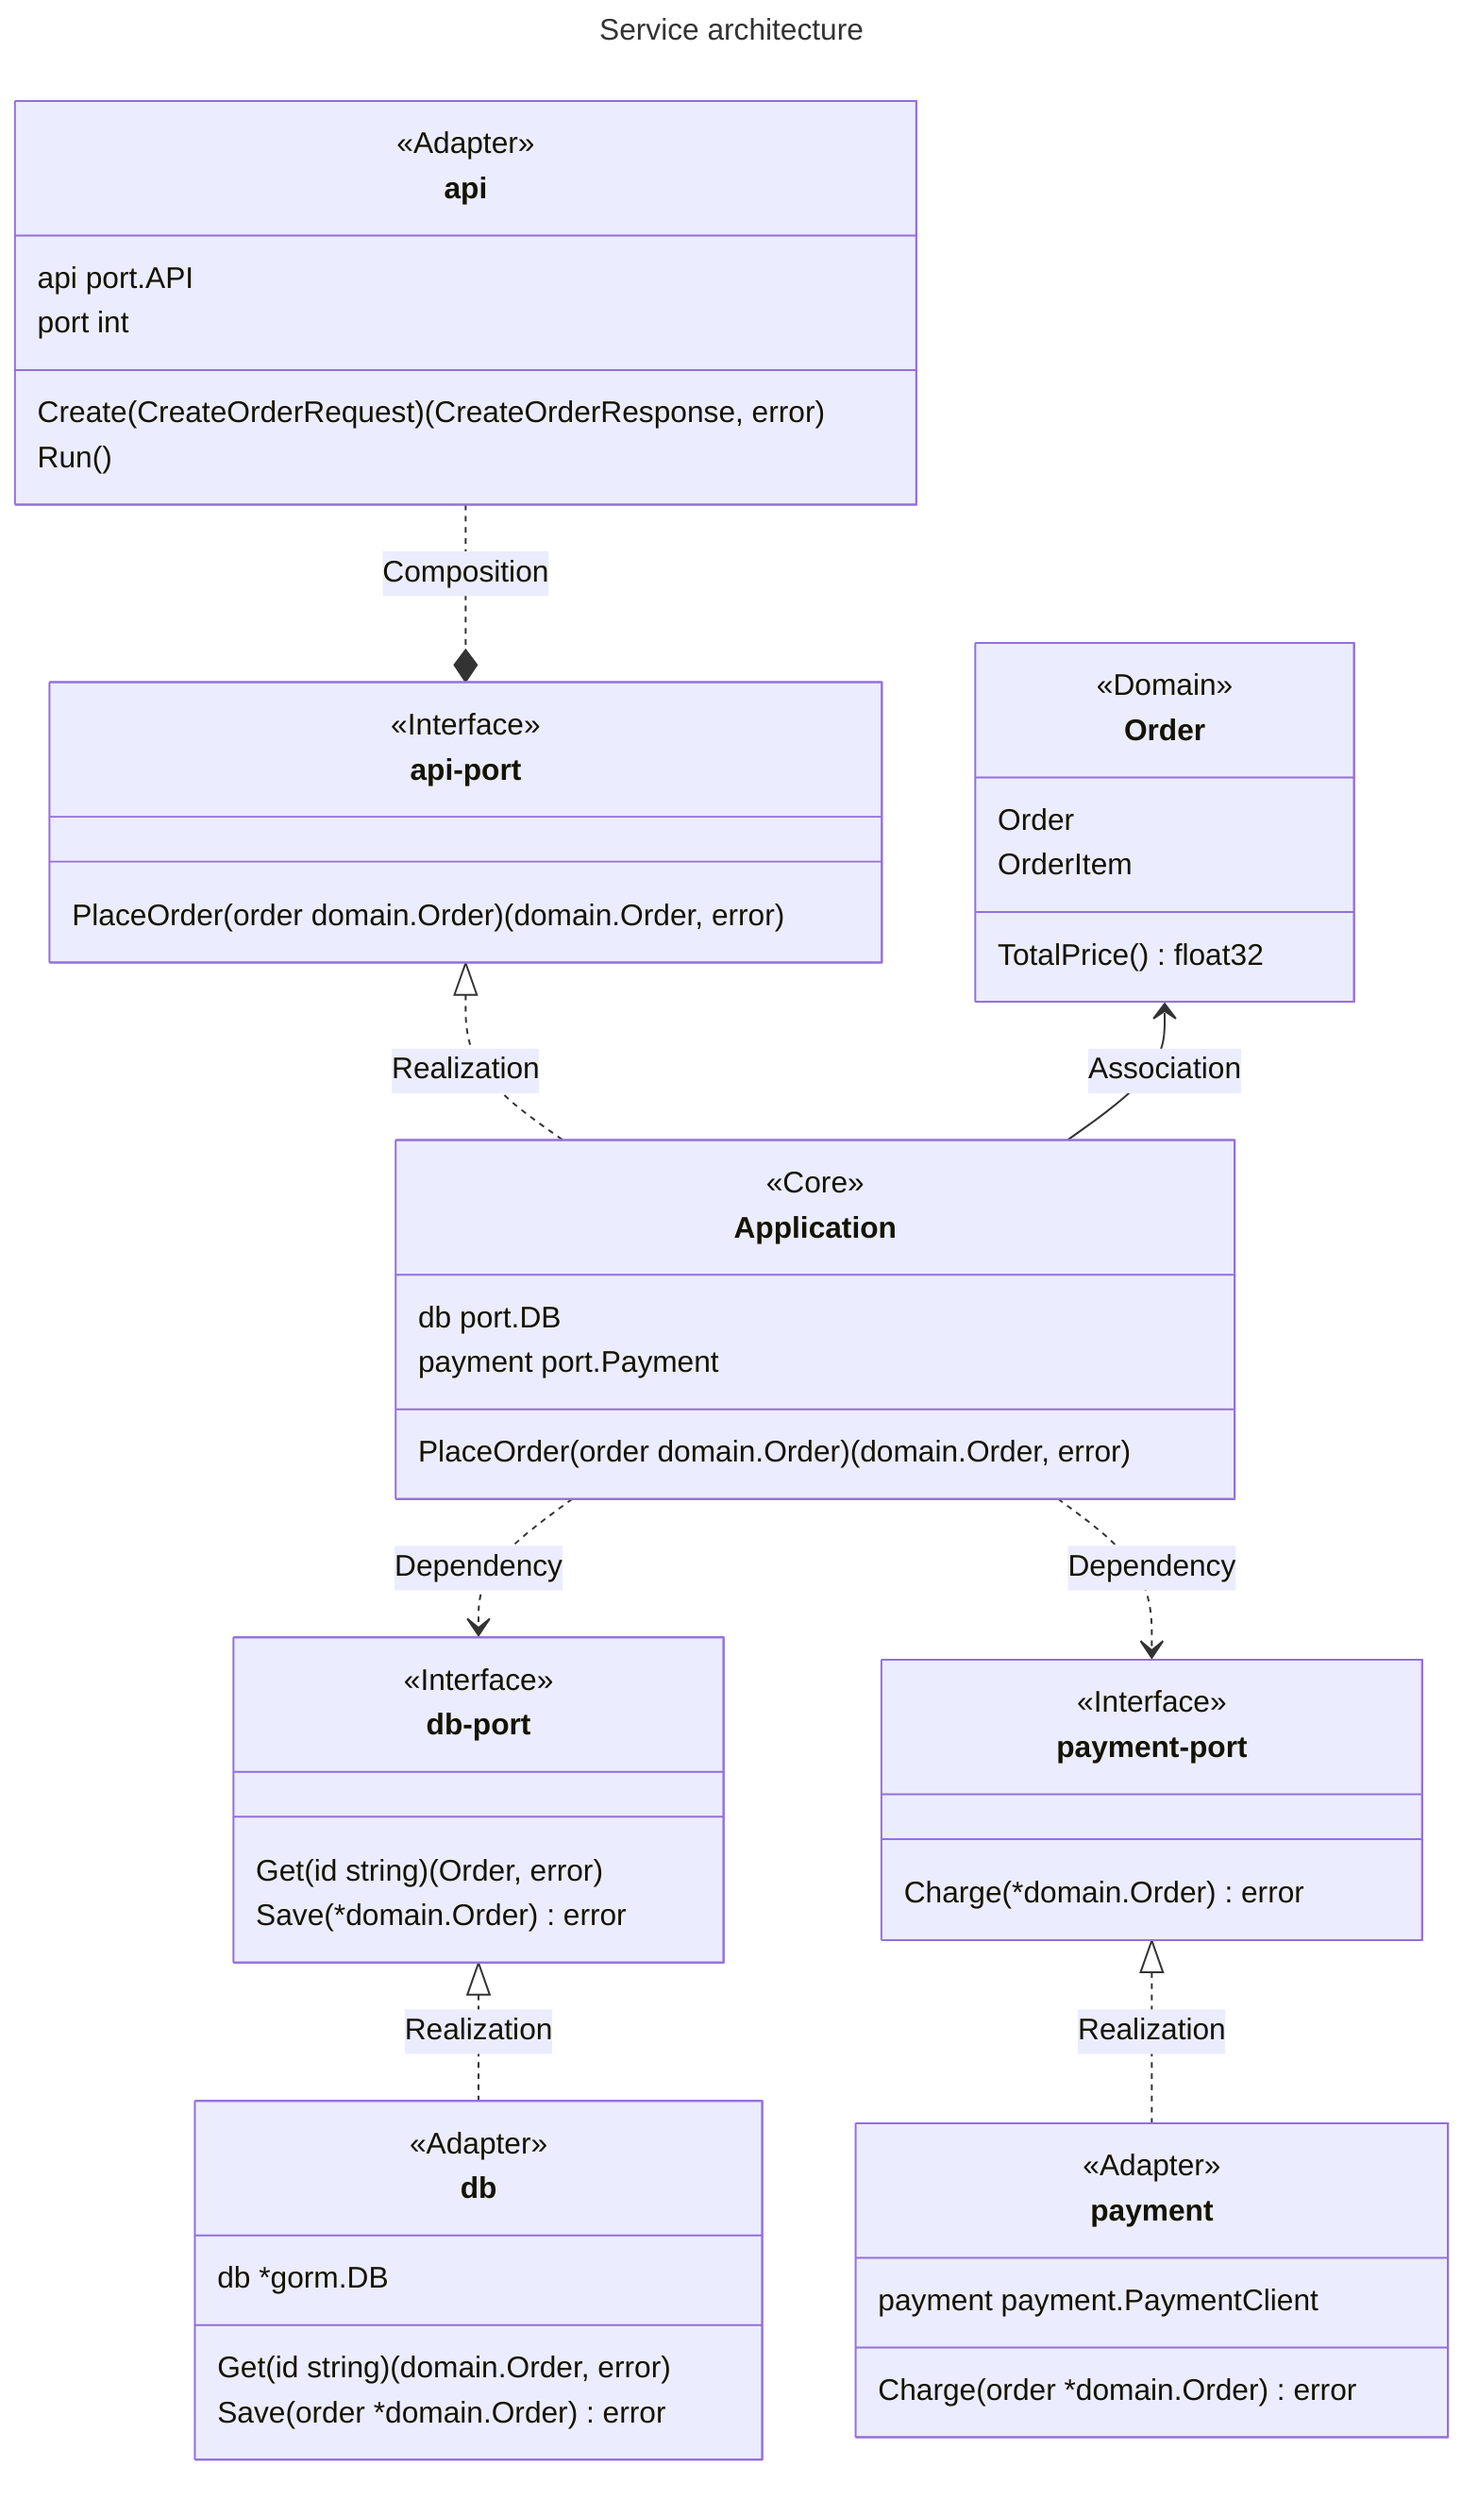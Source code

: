 ---
  title: Service architecture
---
classDiagram
  api ..* api-port : Composition
  api-port <|.. Application : Realization
  Order <-- Application : Association
  Application ..> db-port : Dependency
  Application ..> payment-port : Dependency
  db-port <|.. db : Realization
  payment-port <|.. payment : Realization
  class api {
    <<Adapter>>
    api  port.API
	  port int
    Create(CreateOrderRequest) (CreateOrderResponse, error)
    Run()
  }
  class api-port {
    <<Interface>>
    PlaceOrder(order domain.Order) (domain.Order, error)
  }
  class Application {
    <<Core>>
    db      port.DB
	  payment port.Payment
    PlaceOrder(order domain.Order) (domain.Order, error)
  }
  class Order {
    <<Domain>>
    Order
    OrderItem
    TotalPrice() float32
  }
  class db-port {
    <<Interface>>
    Get(id string) (Order, error)
	  Save(*domain.Order) error
  }
  class payment-port {
    <<Interface>>
    Charge(*domain.Order) error
  }
  class db {
    <<Adapter>>
    db *gorm.DB
    Get(id string) (domain.Order, error)
    Save(order *domain.Order) error
  }
  class payment {
    <<Adapter>>
    payment payment.PaymentClient
    Charge(order *domain.Order) error
  }